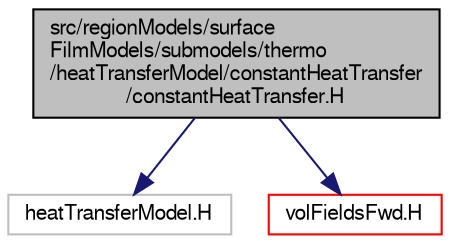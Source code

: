 digraph "src/regionModels/surfaceFilmModels/submodels/thermo/heatTransferModel/constantHeatTransfer/constantHeatTransfer.H"
{
  bgcolor="transparent";
  edge [fontname="FreeSans",fontsize="10",labelfontname="FreeSans",labelfontsize="10"];
  node [fontname="FreeSans",fontsize="10",shape=record];
  Node0 [label="src/regionModels/surface\lFilmModels/submodels/thermo\l/heatTransferModel/constantHeatTransfer\l/constantHeatTransfer.H",height=0.2,width=0.4,color="black", fillcolor="grey75", style="filled", fontcolor="black"];
  Node0 -> Node1 [color="midnightblue",fontsize="10",style="solid",fontname="FreeSans"];
  Node1 [label="heatTransferModel.H",height=0.2,width=0.4,color="grey75"];
  Node0 -> Node2 [color="midnightblue",fontsize="10",style="solid",fontname="FreeSans"];
  Node2 [label="volFieldsFwd.H",height=0.2,width=0.4,color="red",URL="$a02753.html"];
}
